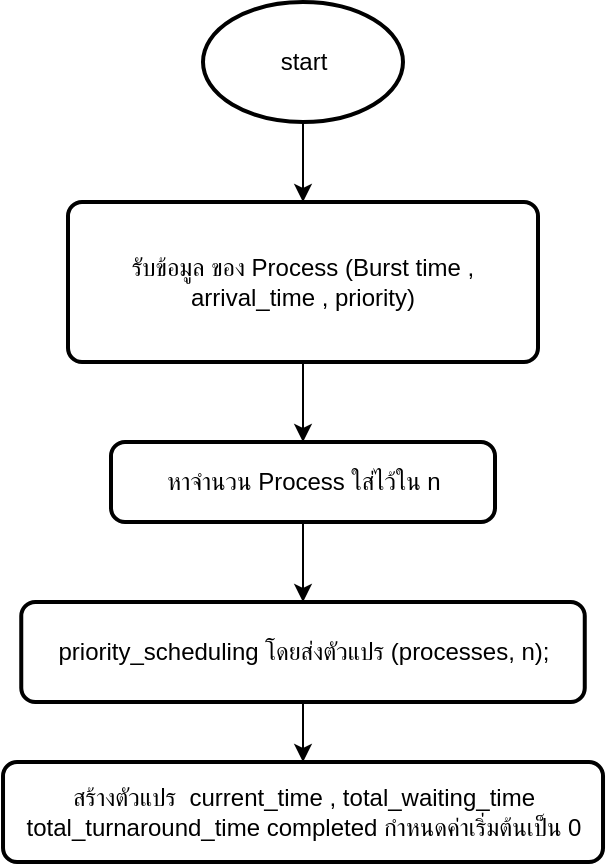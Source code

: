 <mxfile version="26.0.15">
  <diagram name="Page-1" id="1UH8hFeLwi0AJCHHLiri">
    <mxGraphModel dx="513" dy="558" grid="1" gridSize="10" guides="1" tooltips="1" connect="1" arrows="1" fold="1" page="1" pageScale="1" pageWidth="850" pageHeight="1100" math="0" shadow="0">
      <root>
        <mxCell id="0" />
        <mxCell id="1" parent="0" />
        <mxCell id="xQF8ePdnXQJCXrwEv5hU-9" style="edgeStyle=orthogonalEdgeStyle;rounded=0;orthogonalLoop=1;jettySize=auto;html=1;entryX=0.5;entryY=0;entryDx=0;entryDy=0;" edge="1" parent="1" source="xQF8ePdnXQJCXrwEv5hU-3" target="xQF8ePdnXQJCXrwEv5hU-8">
          <mxGeometry relative="1" as="geometry" />
        </mxCell>
        <mxCell id="xQF8ePdnXQJCXrwEv5hU-3" value="รับข้อมูล ของ Process (Burst time , arrival_time , priority)" style="rounded=1;whiteSpace=wrap;html=1;absoluteArcSize=1;arcSize=14;strokeWidth=2;" vertex="1" parent="1">
          <mxGeometry x="290" y="200" width="235" height="80" as="geometry" />
        </mxCell>
        <mxCell id="xQF8ePdnXQJCXrwEv5hU-7" style="edgeStyle=orthogonalEdgeStyle;rounded=0;orthogonalLoop=1;jettySize=auto;html=1;entryX=0.5;entryY=0;entryDx=0;entryDy=0;" edge="1" parent="1" source="xQF8ePdnXQJCXrwEv5hU-4" target="xQF8ePdnXQJCXrwEv5hU-3">
          <mxGeometry relative="1" as="geometry" />
        </mxCell>
        <mxCell id="xQF8ePdnXQJCXrwEv5hU-4" value="start" style="strokeWidth=2;html=1;shape=mxgraph.flowchart.start_1;whiteSpace=wrap;" vertex="1" parent="1">
          <mxGeometry x="357.5" y="100" width="100" height="60" as="geometry" />
        </mxCell>
        <mxCell id="xQF8ePdnXQJCXrwEv5hU-11" style="edgeStyle=orthogonalEdgeStyle;rounded=0;orthogonalLoop=1;jettySize=auto;html=1;entryX=0.5;entryY=0;entryDx=0;entryDy=0;" edge="1" parent="1" source="xQF8ePdnXQJCXrwEv5hU-8" target="xQF8ePdnXQJCXrwEv5hU-10">
          <mxGeometry relative="1" as="geometry" />
        </mxCell>
        <mxCell id="xQF8ePdnXQJCXrwEv5hU-8" value="หาจำนวน Process ใส่ไว้ใน n" style="rounded=1;whiteSpace=wrap;html=1;absoluteArcSize=1;arcSize=14;strokeWidth=2;" vertex="1" parent="1">
          <mxGeometry x="311.5" y="320" width="192" height="40" as="geometry" />
        </mxCell>
        <mxCell id="xQF8ePdnXQJCXrwEv5hU-13" style="edgeStyle=orthogonalEdgeStyle;rounded=0;orthogonalLoop=1;jettySize=auto;html=1;entryX=0.5;entryY=0;entryDx=0;entryDy=0;" edge="1" parent="1" source="xQF8ePdnXQJCXrwEv5hU-10" target="xQF8ePdnXQJCXrwEv5hU-12">
          <mxGeometry relative="1" as="geometry" />
        </mxCell>
        <mxCell id="xQF8ePdnXQJCXrwEv5hU-10" value="priority_scheduling โดยส่งตัวแปร (processes, n);" style="rounded=1;whiteSpace=wrap;html=1;absoluteArcSize=1;arcSize=14;strokeWidth=2;" vertex="1" parent="1">
          <mxGeometry x="266.63" y="400" width="281.75" height="50" as="geometry" />
        </mxCell>
        <mxCell id="xQF8ePdnXQJCXrwEv5hU-12" value="สร้างตัวแปร&amp;nbsp;&amp;nbsp;current_time ,&amp;nbsp;total_waiting_time&lt;div&gt;total_turnaround_time&amp;nbsp;completed กำหนดค่าเริ่มต้นเป็น 0&lt;/div&gt;" style="rounded=1;whiteSpace=wrap;html=1;absoluteArcSize=1;arcSize=14;strokeWidth=2;" vertex="1" parent="1">
          <mxGeometry x="257.51" y="480" width="300" height="50" as="geometry" />
        </mxCell>
      </root>
    </mxGraphModel>
  </diagram>
</mxfile>
